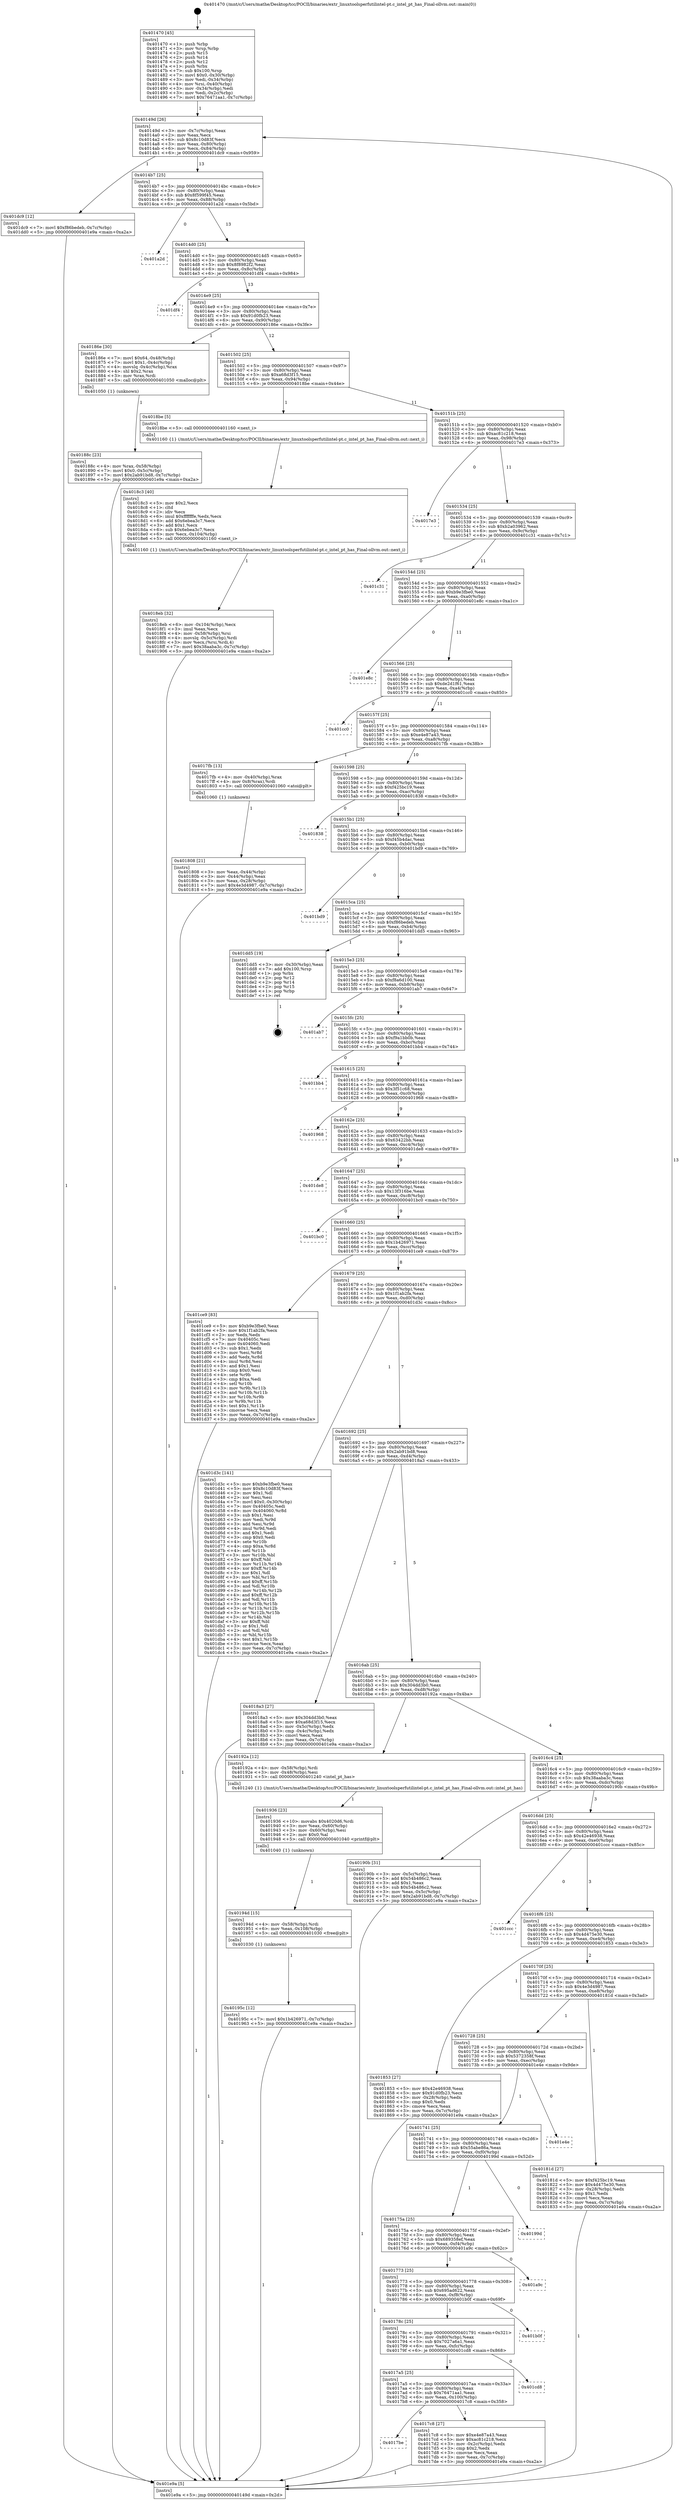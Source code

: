 digraph "0x401470" {
  label = "0x401470 (/mnt/c/Users/mathe/Desktop/tcc/POCII/binaries/extr_linuxtoolsperfutilintel-pt.c_intel_pt_has_Final-ollvm.out::main(0))"
  labelloc = "t"
  node[shape=record]

  Entry [label="",width=0.3,height=0.3,shape=circle,fillcolor=black,style=filled]
  "0x40149d" [label="{
     0x40149d [26]\l
     | [instrs]\l
     &nbsp;&nbsp;0x40149d \<+3\>: mov -0x7c(%rbp),%eax\l
     &nbsp;&nbsp;0x4014a0 \<+2\>: mov %eax,%ecx\l
     &nbsp;&nbsp;0x4014a2 \<+6\>: sub $0x8c10d83f,%ecx\l
     &nbsp;&nbsp;0x4014a8 \<+3\>: mov %eax,-0x80(%rbp)\l
     &nbsp;&nbsp;0x4014ab \<+6\>: mov %ecx,-0x84(%rbp)\l
     &nbsp;&nbsp;0x4014b1 \<+6\>: je 0000000000401dc9 \<main+0x959\>\l
  }"]
  "0x401dc9" [label="{
     0x401dc9 [12]\l
     | [instrs]\l
     &nbsp;&nbsp;0x401dc9 \<+7\>: movl $0xf86bedeb,-0x7c(%rbp)\l
     &nbsp;&nbsp;0x401dd0 \<+5\>: jmp 0000000000401e9a \<main+0xa2a\>\l
  }"]
  "0x4014b7" [label="{
     0x4014b7 [25]\l
     | [instrs]\l
     &nbsp;&nbsp;0x4014b7 \<+5\>: jmp 00000000004014bc \<main+0x4c\>\l
     &nbsp;&nbsp;0x4014bc \<+3\>: mov -0x80(%rbp),%eax\l
     &nbsp;&nbsp;0x4014bf \<+5\>: sub $0x8f599f45,%eax\l
     &nbsp;&nbsp;0x4014c4 \<+6\>: mov %eax,-0x88(%rbp)\l
     &nbsp;&nbsp;0x4014ca \<+6\>: je 0000000000401a2d \<main+0x5bd\>\l
  }"]
  Exit [label="",width=0.3,height=0.3,shape=circle,fillcolor=black,style=filled,peripheries=2]
  "0x401a2d" [label="{
     0x401a2d\l
  }", style=dashed]
  "0x4014d0" [label="{
     0x4014d0 [25]\l
     | [instrs]\l
     &nbsp;&nbsp;0x4014d0 \<+5\>: jmp 00000000004014d5 \<main+0x65\>\l
     &nbsp;&nbsp;0x4014d5 \<+3\>: mov -0x80(%rbp),%eax\l
     &nbsp;&nbsp;0x4014d8 \<+5\>: sub $0x8f8982f2,%eax\l
     &nbsp;&nbsp;0x4014dd \<+6\>: mov %eax,-0x8c(%rbp)\l
     &nbsp;&nbsp;0x4014e3 \<+6\>: je 0000000000401df4 \<main+0x984\>\l
  }"]
  "0x40195c" [label="{
     0x40195c [12]\l
     | [instrs]\l
     &nbsp;&nbsp;0x40195c \<+7\>: movl $0x1b426971,-0x7c(%rbp)\l
     &nbsp;&nbsp;0x401963 \<+5\>: jmp 0000000000401e9a \<main+0xa2a\>\l
  }"]
  "0x401df4" [label="{
     0x401df4\l
  }", style=dashed]
  "0x4014e9" [label="{
     0x4014e9 [25]\l
     | [instrs]\l
     &nbsp;&nbsp;0x4014e9 \<+5\>: jmp 00000000004014ee \<main+0x7e\>\l
     &nbsp;&nbsp;0x4014ee \<+3\>: mov -0x80(%rbp),%eax\l
     &nbsp;&nbsp;0x4014f1 \<+5\>: sub $0x91d0fb23,%eax\l
     &nbsp;&nbsp;0x4014f6 \<+6\>: mov %eax,-0x90(%rbp)\l
     &nbsp;&nbsp;0x4014fc \<+6\>: je 000000000040186e \<main+0x3fe\>\l
  }"]
  "0x40194d" [label="{
     0x40194d [15]\l
     | [instrs]\l
     &nbsp;&nbsp;0x40194d \<+4\>: mov -0x58(%rbp),%rdi\l
     &nbsp;&nbsp;0x401951 \<+6\>: mov %eax,-0x108(%rbp)\l
     &nbsp;&nbsp;0x401957 \<+5\>: call 0000000000401030 \<free@plt\>\l
     | [calls]\l
     &nbsp;&nbsp;0x401030 \{1\} (unknown)\l
  }"]
  "0x40186e" [label="{
     0x40186e [30]\l
     | [instrs]\l
     &nbsp;&nbsp;0x40186e \<+7\>: movl $0x64,-0x48(%rbp)\l
     &nbsp;&nbsp;0x401875 \<+7\>: movl $0x1,-0x4c(%rbp)\l
     &nbsp;&nbsp;0x40187c \<+4\>: movslq -0x4c(%rbp),%rax\l
     &nbsp;&nbsp;0x401880 \<+4\>: shl $0x2,%rax\l
     &nbsp;&nbsp;0x401884 \<+3\>: mov %rax,%rdi\l
     &nbsp;&nbsp;0x401887 \<+5\>: call 0000000000401050 \<malloc@plt\>\l
     | [calls]\l
     &nbsp;&nbsp;0x401050 \{1\} (unknown)\l
  }"]
  "0x401502" [label="{
     0x401502 [25]\l
     | [instrs]\l
     &nbsp;&nbsp;0x401502 \<+5\>: jmp 0000000000401507 \<main+0x97\>\l
     &nbsp;&nbsp;0x401507 \<+3\>: mov -0x80(%rbp),%eax\l
     &nbsp;&nbsp;0x40150a \<+5\>: sub $0xa68d3f15,%eax\l
     &nbsp;&nbsp;0x40150f \<+6\>: mov %eax,-0x94(%rbp)\l
     &nbsp;&nbsp;0x401515 \<+6\>: je 00000000004018be \<main+0x44e\>\l
  }"]
  "0x401936" [label="{
     0x401936 [23]\l
     | [instrs]\l
     &nbsp;&nbsp;0x401936 \<+10\>: movabs $0x4020d6,%rdi\l
     &nbsp;&nbsp;0x401940 \<+3\>: mov %eax,-0x60(%rbp)\l
     &nbsp;&nbsp;0x401943 \<+3\>: mov -0x60(%rbp),%esi\l
     &nbsp;&nbsp;0x401946 \<+2\>: mov $0x0,%al\l
     &nbsp;&nbsp;0x401948 \<+5\>: call 0000000000401040 \<printf@plt\>\l
     | [calls]\l
     &nbsp;&nbsp;0x401040 \{1\} (unknown)\l
  }"]
  "0x4018be" [label="{
     0x4018be [5]\l
     | [instrs]\l
     &nbsp;&nbsp;0x4018be \<+5\>: call 0000000000401160 \<next_i\>\l
     | [calls]\l
     &nbsp;&nbsp;0x401160 \{1\} (/mnt/c/Users/mathe/Desktop/tcc/POCII/binaries/extr_linuxtoolsperfutilintel-pt.c_intel_pt_has_Final-ollvm.out::next_i)\l
  }"]
  "0x40151b" [label="{
     0x40151b [25]\l
     | [instrs]\l
     &nbsp;&nbsp;0x40151b \<+5\>: jmp 0000000000401520 \<main+0xb0\>\l
     &nbsp;&nbsp;0x401520 \<+3\>: mov -0x80(%rbp),%eax\l
     &nbsp;&nbsp;0x401523 \<+5\>: sub $0xac81c218,%eax\l
     &nbsp;&nbsp;0x401528 \<+6\>: mov %eax,-0x98(%rbp)\l
     &nbsp;&nbsp;0x40152e \<+6\>: je 00000000004017e3 \<main+0x373\>\l
  }"]
  "0x4018eb" [label="{
     0x4018eb [32]\l
     | [instrs]\l
     &nbsp;&nbsp;0x4018eb \<+6\>: mov -0x104(%rbp),%ecx\l
     &nbsp;&nbsp;0x4018f1 \<+3\>: imul %eax,%ecx\l
     &nbsp;&nbsp;0x4018f4 \<+4\>: mov -0x58(%rbp),%rsi\l
     &nbsp;&nbsp;0x4018f8 \<+4\>: movslq -0x5c(%rbp),%rdi\l
     &nbsp;&nbsp;0x4018fc \<+3\>: mov %ecx,(%rsi,%rdi,4)\l
     &nbsp;&nbsp;0x4018ff \<+7\>: movl $0x38aaba3c,-0x7c(%rbp)\l
     &nbsp;&nbsp;0x401906 \<+5\>: jmp 0000000000401e9a \<main+0xa2a\>\l
  }"]
  "0x4017e3" [label="{
     0x4017e3\l
  }", style=dashed]
  "0x401534" [label="{
     0x401534 [25]\l
     | [instrs]\l
     &nbsp;&nbsp;0x401534 \<+5\>: jmp 0000000000401539 \<main+0xc9\>\l
     &nbsp;&nbsp;0x401539 \<+3\>: mov -0x80(%rbp),%eax\l
     &nbsp;&nbsp;0x40153c \<+5\>: sub $0xb2a03962,%eax\l
     &nbsp;&nbsp;0x401541 \<+6\>: mov %eax,-0x9c(%rbp)\l
     &nbsp;&nbsp;0x401547 \<+6\>: je 0000000000401c31 \<main+0x7c1\>\l
  }"]
  "0x4018c3" [label="{
     0x4018c3 [40]\l
     | [instrs]\l
     &nbsp;&nbsp;0x4018c3 \<+5\>: mov $0x2,%ecx\l
     &nbsp;&nbsp;0x4018c8 \<+1\>: cltd\l
     &nbsp;&nbsp;0x4018c9 \<+2\>: idiv %ecx\l
     &nbsp;&nbsp;0x4018cb \<+6\>: imul $0xfffffffe,%edx,%ecx\l
     &nbsp;&nbsp;0x4018d1 \<+6\>: add $0x6ebea3c7,%ecx\l
     &nbsp;&nbsp;0x4018d7 \<+3\>: add $0x1,%ecx\l
     &nbsp;&nbsp;0x4018da \<+6\>: sub $0x6ebea3c7,%ecx\l
     &nbsp;&nbsp;0x4018e0 \<+6\>: mov %ecx,-0x104(%rbp)\l
     &nbsp;&nbsp;0x4018e6 \<+5\>: call 0000000000401160 \<next_i\>\l
     | [calls]\l
     &nbsp;&nbsp;0x401160 \{1\} (/mnt/c/Users/mathe/Desktop/tcc/POCII/binaries/extr_linuxtoolsperfutilintel-pt.c_intel_pt_has_Final-ollvm.out::next_i)\l
  }"]
  "0x401c31" [label="{
     0x401c31\l
  }", style=dashed]
  "0x40154d" [label="{
     0x40154d [25]\l
     | [instrs]\l
     &nbsp;&nbsp;0x40154d \<+5\>: jmp 0000000000401552 \<main+0xe2\>\l
     &nbsp;&nbsp;0x401552 \<+3\>: mov -0x80(%rbp),%eax\l
     &nbsp;&nbsp;0x401555 \<+5\>: sub $0xb9e3fbe0,%eax\l
     &nbsp;&nbsp;0x40155a \<+6\>: mov %eax,-0xa0(%rbp)\l
     &nbsp;&nbsp;0x401560 \<+6\>: je 0000000000401e8c \<main+0xa1c\>\l
  }"]
  "0x40188c" [label="{
     0x40188c [23]\l
     | [instrs]\l
     &nbsp;&nbsp;0x40188c \<+4\>: mov %rax,-0x58(%rbp)\l
     &nbsp;&nbsp;0x401890 \<+7\>: movl $0x0,-0x5c(%rbp)\l
     &nbsp;&nbsp;0x401897 \<+7\>: movl $0x2ab91bd8,-0x7c(%rbp)\l
     &nbsp;&nbsp;0x40189e \<+5\>: jmp 0000000000401e9a \<main+0xa2a\>\l
  }"]
  "0x401e8c" [label="{
     0x401e8c\l
  }", style=dashed]
  "0x401566" [label="{
     0x401566 [25]\l
     | [instrs]\l
     &nbsp;&nbsp;0x401566 \<+5\>: jmp 000000000040156b \<main+0xfb\>\l
     &nbsp;&nbsp;0x40156b \<+3\>: mov -0x80(%rbp),%eax\l
     &nbsp;&nbsp;0x40156e \<+5\>: sub $0xde2d1f61,%eax\l
     &nbsp;&nbsp;0x401573 \<+6\>: mov %eax,-0xa4(%rbp)\l
     &nbsp;&nbsp;0x401579 \<+6\>: je 0000000000401cc0 \<main+0x850\>\l
  }"]
  "0x401808" [label="{
     0x401808 [21]\l
     | [instrs]\l
     &nbsp;&nbsp;0x401808 \<+3\>: mov %eax,-0x44(%rbp)\l
     &nbsp;&nbsp;0x40180b \<+3\>: mov -0x44(%rbp),%eax\l
     &nbsp;&nbsp;0x40180e \<+3\>: mov %eax,-0x28(%rbp)\l
     &nbsp;&nbsp;0x401811 \<+7\>: movl $0x4e3d4987,-0x7c(%rbp)\l
     &nbsp;&nbsp;0x401818 \<+5\>: jmp 0000000000401e9a \<main+0xa2a\>\l
  }"]
  "0x401cc0" [label="{
     0x401cc0\l
  }", style=dashed]
  "0x40157f" [label="{
     0x40157f [25]\l
     | [instrs]\l
     &nbsp;&nbsp;0x40157f \<+5\>: jmp 0000000000401584 \<main+0x114\>\l
     &nbsp;&nbsp;0x401584 \<+3\>: mov -0x80(%rbp),%eax\l
     &nbsp;&nbsp;0x401587 \<+5\>: sub $0xe4e87a43,%eax\l
     &nbsp;&nbsp;0x40158c \<+6\>: mov %eax,-0xa8(%rbp)\l
     &nbsp;&nbsp;0x401592 \<+6\>: je 00000000004017fb \<main+0x38b\>\l
  }"]
  "0x401470" [label="{
     0x401470 [45]\l
     | [instrs]\l
     &nbsp;&nbsp;0x401470 \<+1\>: push %rbp\l
     &nbsp;&nbsp;0x401471 \<+3\>: mov %rsp,%rbp\l
     &nbsp;&nbsp;0x401474 \<+2\>: push %r15\l
     &nbsp;&nbsp;0x401476 \<+2\>: push %r14\l
     &nbsp;&nbsp;0x401478 \<+2\>: push %r12\l
     &nbsp;&nbsp;0x40147a \<+1\>: push %rbx\l
     &nbsp;&nbsp;0x40147b \<+7\>: sub $0x100,%rsp\l
     &nbsp;&nbsp;0x401482 \<+7\>: movl $0x0,-0x30(%rbp)\l
     &nbsp;&nbsp;0x401489 \<+3\>: mov %edi,-0x34(%rbp)\l
     &nbsp;&nbsp;0x40148c \<+4\>: mov %rsi,-0x40(%rbp)\l
     &nbsp;&nbsp;0x401490 \<+3\>: mov -0x34(%rbp),%edi\l
     &nbsp;&nbsp;0x401493 \<+3\>: mov %edi,-0x2c(%rbp)\l
     &nbsp;&nbsp;0x401496 \<+7\>: movl $0x76471aa1,-0x7c(%rbp)\l
  }"]
  "0x4017fb" [label="{
     0x4017fb [13]\l
     | [instrs]\l
     &nbsp;&nbsp;0x4017fb \<+4\>: mov -0x40(%rbp),%rax\l
     &nbsp;&nbsp;0x4017ff \<+4\>: mov 0x8(%rax),%rdi\l
     &nbsp;&nbsp;0x401803 \<+5\>: call 0000000000401060 \<atoi@plt\>\l
     | [calls]\l
     &nbsp;&nbsp;0x401060 \{1\} (unknown)\l
  }"]
  "0x401598" [label="{
     0x401598 [25]\l
     | [instrs]\l
     &nbsp;&nbsp;0x401598 \<+5\>: jmp 000000000040159d \<main+0x12d\>\l
     &nbsp;&nbsp;0x40159d \<+3\>: mov -0x80(%rbp),%eax\l
     &nbsp;&nbsp;0x4015a0 \<+5\>: sub $0xf425bc19,%eax\l
     &nbsp;&nbsp;0x4015a5 \<+6\>: mov %eax,-0xac(%rbp)\l
     &nbsp;&nbsp;0x4015ab \<+6\>: je 0000000000401838 \<main+0x3c8\>\l
  }"]
  "0x401e9a" [label="{
     0x401e9a [5]\l
     | [instrs]\l
     &nbsp;&nbsp;0x401e9a \<+5\>: jmp 000000000040149d \<main+0x2d\>\l
  }"]
  "0x401838" [label="{
     0x401838\l
  }", style=dashed]
  "0x4015b1" [label="{
     0x4015b1 [25]\l
     | [instrs]\l
     &nbsp;&nbsp;0x4015b1 \<+5\>: jmp 00000000004015b6 \<main+0x146\>\l
     &nbsp;&nbsp;0x4015b6 \<+3\>: mov -0x80(%rbp),%eax\l
     &nbsp;&nbsp;0x4015b9 \<+5\>: sub $0xf45b4dac,%eax\l
     &nbsp;&nbsp;0x4015be \<+6\>: mov %eax,-0xb0(%rbp)\l
     &nbsp;&nbsp;0x4015c4 \<+6\>: je 0000000000401bd9 \<main+0x769\>\l
  }"]
  "0x4017be" [label="{
     0x4017be\l
  }", style=dashed]
  "0x401bd9" [label="{
     0x401bd9\l
  }", style=dashed]
  "0x4015ca" [label="{
     0x4015ca [25]\l
     | [instrs]\l
     &nbsp;&nbsp;0x4015ca \<+5\>: jmp 00000000004015cf \<main+0x15f\>\l
     &nbsp;&nbsp;0x4015cf \<+3\>: mov -0x80(%rbp),%eax\l
     &nbsp;&nbsp;0x4015d2 \<+5\>: sub $0xf86bedeb,%eax\l
     &nbsp;&nbsp;0x4015d7 \<+6\>: mov %eax,-0xb4(%rbp)\l
     &nbsp;&nbsp;0x4015dd \<+6\>: je 0000000000401dd5 \<main+0x965\>\l
  }"]
  "0x4017c8" [label="{
     0x4017c8 [27]\l
     | [instrs]\l
     &nbsp;&nbsp;0x4017c8 \<+5\>: mov $0xe4e87a43,%eax\l
     &nbsp;&nbsp;0x4017cd \<+5\>: mov $0xac81c218,%ecx\l
     &nbsp;&nbsp;0x4017d2 \<+3\>: mov -0x2c(%rbp),%edx\l
     &nbsp;&nbsp;0x4017d5 \<+3\>: cmp $0x2,%edx\l
     &nbsp;&nbsp;0x4017d8 \<+3\>: cmovne %ecx,%eax\l
     &nbsp;&nbsp;0x4017db \<+3\>: mov %eax,-0x7c(%rbp)\l
     &nbsp;&nbsp;0x4017de \<+5\>: jmp 0000000000401e9a \<main+0xa2a\>\l
  }"]
  "0x401dd5" [label="{
     0x401dd5 [19]\l
     | [instrs]\l
     &nbsp;&nbsp;0x401dd5 \<+3\>: mov -0x30(%rbp),%eax\l
     &nbsp;&nbsp;0x401dd8 \<+7\>: add $0x100,%rsp\l
     &nbsp;&nbsp;0x401ddf \<+1\>: pop %rbx\l
     &nbsp;&nbsp;0x401de0 \<+2\>: pop %r12\l
     &nbsp;&nbsp;0x401de2 \<+2\>: pop %r14\l
     &nbsp;&nbsp;0x401de4 \<+2\>: pop %r15\l
     &nbsp;&nbsp;0x401de6 \<+1\>: pop %rbp\l
     &nbsp;&nbsp;0x401de7 \<+1\>: ret\l
  }"]
  "0x4015e3" [label="{
     0x4015e3 [25]\l
     | [instrs]\l
     &nbsp;&nbsp;0x4015e3 \<+5\>: jmp 00000000004015e8 \<main+0x178\>\l
     &nbsp;&nbsp;0x4015e8 \<+3\>: mov -0x80(%rbp),%eax\l
     &nbsp;&nbsp;0x4015eb \<+5\>: sub $0xf8a6d100,%eax\l
     &nbsp;&nbsp;0x4015f0 \<+6\>: mov %eax,-0xb8(%rbp)\l
     &nbsp;&nbsp;0x4015f6 \<+6\>: je 0000000000401ab7 \<main+0x647\>\l
  }"]
  "0x4017a5" [label="{
     0x4017a5 [25]\l
     | [instrs]\l
     &nbsp;&nbsp;0x4017a5 \<+5\>: jmp 00000000004017aa \<main+0x33a\>\l
     &nbsp;&nbsp;0x4017aa \<+3\>: mov -0x80(%rbp),%eax\l
     &nbsp;&nbsp;0x4017ad \<+5\>: sub $0x76471aa1,%eax\l
     &nbsp;&nbsp;0x4017b2 \<+6\>: mov %eax,-0x100(%rbp)\l
     &nbsp;&nbsp;0x4017b8 \<+6\>: je 00000000004017c8 \<main+0x358\>\l
  }"]
  "0x401ab7" [label="{
     0x401ab7\l
  }", style=dashed]
  "0x4015fc" [label="{
     0x4015fc [25]\l
     | [instrs]\l
     &nbsp;&nbsp;0x4015fc \<+5\>: jmp 0000000000401601 \<main+0x191\>\l
     &nbsp;&nbsp;0x401601 \<+3\>: mov -0x80(%rbp),%eax\l
     &nbsp;&nbsp;0x401604 \<+5\>: sub $0xf9a1bb0b,%eax\l
     &nbsp;&nbsp;0x401609 \<+6\>: mov %eax,-0xbc(%rbp)\l
     &nbsp;&nbsp;0x40160f \<+6\>: je 0000000000401bb4 \<main+0x744\>\l
  }"]
  "0x401cd8" [label="{
     0x401cd8\l
  }", style=dashed]
  "0x401bb4" [label="{
     0x401bb4\l
  }", style=dashed]
  "0x401615" [label="{
     0x401615 [25]\l
     | [instrs]\l
     &nbsp;&nbsp;0x401615 \<+5\>: jmp 000000000040161a \<main+0x1aa\>\l
     &nbsp;&nbsp;0x40161a \<+3\>: mov -0x80(%rbp),%eax\l
     &nbsp;&nbsp;0x40161d \<+5\>: sub $0x3f51c68,%eax\l
     &nbsp;&nbsp;0x401622 \<+6\>: mov %eax,-0xc0(%rbp)\l
     &nbsp;&nbsp;0x401628 \<+6\>: je 0000000000401968 \<main+0x4f8\>\l
  }"]
  "0x40178c" [label="{
     0x40178c [25]\l
     | [instrs]\l
     &nbsp;&nbsp;0x40178c \<+5\>: jmp 0000000000401791 \<main+0x321\>\l
     &nbsp;&nbsp;0x401791 \<+3\>: mov -0x80(%rbp),%eax\l
     &nbsp;&nbsp;0x401794 \<+5\>: sub $0x7027a6a1,%eax\l
     &nbsp;&nbsp;0x401799 \<+6\>: mov %eax,-0xfc(%rbp)\l
     &nbsp;&nbsp;0x40179f \<+6\>: je 0000000000401cd8 \<main+0x868\>\l
  }"]
  "0x401968" [label="{
     0x401968\l
  }", style=dashed]
  "0x40162e" [label="{
     0x40162e [25]\l
     | [instrs]\l
     &nbsp;&nbsp;0x40162e \<+5\>: jmp 0000000000401633 \<main+0x1c3\>\l
     &nbsp;&nbsp;0x401633 \<+3\>: mov -0x80(%rbp),%eax\l
     &nbsp;&nbsp;0x401636 \<+5\>: sub $0x63422bb,%eax\l
     &nbsp;&nbsp;0x40163b \<+6\>: mov %eax,-0xc4(%rbp)\l
     &nbsp;&nbsp;0x401641 \<+6\>: je 0000000000401de8 \<main+0x978\>\l
  }"]
  "0x401b0f" [label="{
     0x401b0f\l
  }", style=dashed]
  "0x401de8" [label="{
     0x401de8\l
  }", style=dashed]
  "0x401647" [label="{
     0x401647 [25]\l
     | [instrs]\l
     &nbsp;&nbsp;0x401647 \<+5\>: jmp 000000000040164c \<main+0x1dc\>\l
     &nbsp;&nbsp;0x40164c \<+3\>: mov -0x80(%rbp),%eax\l
     &nbsp;&nbsp;0x40164f \<+5\>: sub $0x13f316be,%eax\l
     &nbsp;&nbsp;0x401654 \<+6\>: mov %eax,-0xc8(%rbp)\l
     &nbsp;&nbsp;0x40165a \<+6\>: je 0000000000401bc0 \<main+0x750\>\l
  }"]
  "0x401773" [label="{
     0x401773 [25]\l
     | [instrs]\l
     &nbsp;&nbsp;0x401773 \<+5\>: jmp 0000000000401778 \<main+0x308\>\l
     &nbsp;&nbsp;0x401778 \<+3\>: mov -0x80(%rbp),%eax\l
     &nbsp;&nbsp;0x40177b \<+5\>: sub $0x695ad622,%eax\l
     &nbsp;&nbsp;0x401780 \<+6\>: mov %eax,-0xf8(%rbp)\l
     &nbsp;&nbsp;0x401786 \<+6\>: je 0000000000401b0f \<main+0x69f\>\l
  }"]
  "0x401bc0" [label="{
     0x401bc0\l
  }", style=dashed]
  "0x401660" [label="{
     0x401660 [25]\l
     | [instrs]\l
     &nbsp;&nbsp;0x401660 \<+5\>: jmp 0000000000401665 \<main+0x1f5\>\l
     &nbsp;&nbsp;0x401665 \<+3\>: mov -0x80(%rbp),%eax\l
     &nbsp;&nbsp;0x401668 \<+5\>: sub $0x1b426971,%eax\l
     &nbsp;&nbsp;0x40166d \<+6\>: mov %eax,-0xcc(%rbp)\l
     &nbsp;&nbsp;0x401673 \<+6\>: je 0000000000401ce9 \<main+0x879\>\l
  }"]
  "0x401a9c" [label="{
     0x401a9c\l
  }", style=dashed]
  "0x401ce9" [label="{
     0x401ce9 [83]\l
     | [instrs]\l
     &nbsp;&nbsp;0x401ce9 \<+5\>: mov $0xb9e3fbe0,%eax\l
     &nbsp;&nbsp;0x401cee \<+5\>: mov $0x1f1ab2fa,%ecx\l
     &nbsp;&nbsp;0x401cf3 \<+2\>: xor %edx,%edx\l
     &nbsp;&nbsp;0x401cf5 \<+7\>: mov 0x40405c,%esi\l
     &nbsp;&nbsp;0x401cfc \<+7\>: mov 0x404060,%edi\l
     &nbsp;&nbsp;0x401d03 \<+3\>: sub $0x1,%edx\l
     &nbsp;&nbsp;0x401d06 \<+3\>: mov %esi,%r8d\l
     &nbsp;&nbsp;0x401d09 \<+3\>: add %edx,%r8d\l
     &nbsp;&nbsp;0x401d0c \<+4\>: imul %r8d,%esi\l
     &nbsp;&nbsp;0x401d10 \<+3\>: and $0x1,%esi\l
     &nbsp;&nbsp;0x401d13 \<+3\>: cmp $0x0,%esi\l
     &nbsp;&nbsp;0x401d16 \<+4\>: sete %r9b\l
     &nbsp;&nbsp;0x401d1a \<+3\>: cmp $0xa,%edi\l
     &nbsp;&nbsp;0x401d1d \<+4\>: setl %r10b\l
     &nbsp;&nbsp;0x401d21 \<+3\>: mov %r9b,%r11b\l
     &nbsp;&nbsp;0x401d24 \<+3\>: and %r10b,%r11b\l
     &nbsp;&nbsp;0x401d27 \<+3\>: xor %r10b,%r9b\l
     &nbsp;&nbsp;0x401d2a \<+3\>: or %r9b,%r11b\l
     &nbsp;&nbsp;0x401d2d \<+4\>: test $0x1,%r11b\l
     &nbsp;&nbsp;0x401d31 \<+3\>: cmovne %ecx,%eax\l
     &nbsp;&nbsp;0x401d34 \<+3\>: mov %eax,-0x7c(%rbp)\l
     &nbsp;&nbsp;0x401d37 \<+5\>: jmp 0000000000401e9a \<main+0xa2a\>\l
  }"]
  "0x401679" [label="{
     0x401679 [25]\l
     | [instrs]\l
     &nbsp;&nbsp;0x401679 \<+5\>: jmp 000000000040167e \<main+0x20e\>\l
     &nbsp;&nbsp;0x40167e \<+3\>: mov -0x80(%rbp),%eax\l
     &nbsp;&nbsp;0x401681 \<+5\>: sub $0x1f1ab2fa,%eax\l
     &nbsp;&nbsp;0x401686 \<+6\>: mov %eax,-0xd0(%rbp)\l
     &nbsp;&nbsp;0x40168c \<+6\>: je 0000000000401d3c \<main+0x8cc\>\l
  }"]
  "0x40175a" [label="{
     0x40175a [25]\l
     | [instrs]\l
     &nbsp;&nbsp;0x40175a \<+5\>: jmp 000000000040175f \<main+0x2ef\>\l
     &nbsp;&nbsp;0x40175f \<+3\>: mov -0x80(%rbp),%eax\l
     &nbsp;&nbsp;0x401762 \<+5\>: sub $0x689358ef,%eax\l
     &nbsp;&nbsp;0x401767 \<+6\>: mov %eax,-0xf4(%rbp)\l
     &nbsp;&nbsp;0x40176d \<+6\>: je 0000000000401a9c \<main+0x62c\>\l
  }"]
  "0x401d3c" [label="{
     0x401d3c [141]\l
     | [instrs]\l
     &nbsp;&nbsp;0x401d3c \<+5\>: mov $0xb9e3fbe0,%eax\l
     &nbsp;&nbsp;0x401d41 \<+5\>: mov $0x8c10d83f,%ecx\l
     &nbsp;&nbsp;0x401d46 \<+2\>: mov $0x1,%dl\l
     &nbsp;&nbsp;0x401d48 \<+2\>: xor %esi,%esi\l
     &nbsp;&nbsp;0x401d4a \<+7\>: movl $0x0,-0x30(%rbp)\l
     &nbsp;&nbsp;0x401d51 \<+7\>: mov 0x40405c,%edi\l
     &nbsp;&nbsp;0x401d58 \<+8\>: mov 0x404060,%r8d\l
     &nbsp;&nbsp;0x401d60 \<+3\>: sub $0x1,%esi\l
     &nbsp;&nbsp;0x401d63 \<+3\>: mov %edi,%r9d\l
     &nbsp;&nbsp;0x401d66 \<+3\>: add %esi,%r9d\l
     &nbsp;&nbsp;0x401d69 \<+4\>: imul %r9d,%edi\l
     &nbsp;&nbsp;0x401d6d \<+3\>: and $0x1,%edi\l
     &nbsp;&nbsp;0x401d70 \<+3\>: cmp $0x0,%edi\l
     &nbsp;&nbsp;0x401d73 \<+4\>: sete %r10b\l
     &nbsp;&nbsp;0x401d77 \<+4\>: cmp $0xa,%r8d\l
     &nbsp;&nbsp;0x401d7b \<+4\>: setl %r11b\l
     &nbsp;&nbsp;0x401d7f \<+3\>: mov %r10b,%bl\l
     &nbsp;&nbsp;0x401d82 \<+3\>: xor $0xff,%bl\l
     &nbsp;&nbsp;0x401d85 \<+3\>: mov %r11b,%r14b\l
     &nbsp;&nbsp;0x401d88 \<+4\>: xor $0xff,%r14b\l
     &nbsp;&nbsp;0x401d8c \<+3\>: xor $0x1,%dl\l
     &nbsp;&nbsp;0x401d8f \<+3\>: mov %bl,%r15b\l
     &nbsp;&nbsp;0x401d92 \<+4\>: and $0xff,%r15b\l
     &nbsp;&nbsp;0x401d96 \<+3\>: and %dl,%r10b\l
     &nbsp;&nbsp;0x401d99 \<+3\>: mov %r14b,%r12b\l
     &nbsp;&nbsp;0x401d9c \<+4\>: and $0xff,%r12b\l
     &nbsp;&nbsp;0x401da0 \<+3\>: and %dl,%r11b\l
     &nbsp;&nbsp;0x401da3 \<+3\>: or %r10b,%r15b\l
     &nbsp;&nbsp;0x401da6 \<+3\>: or %r11b,%r12b\l
     &nbsp;&nbsp;0x401da9 \<+3\>: xor %r12b,%r15b\l
     &nbsp;&nbsp;0x401dac \<+3\>: or %r14b,%bl\l
     &nbsp;&nbsp;0x401daf \<+3\>: xor $0xff,%bl\l
     &nbsp;&nbsp;0x401db2 \<+3\>: or $0x1,%dl\l
     &nbsp;&nbsp;0x401db5 \<+2\>: and %dl,%bl\l
     &nbsp;&nbsp;0x401db7 \<+3\>: or %bl,%r15b\l
     &nbsp;&nbsp;0x401dba \<+4\>: test $0x1,%r15b\l
     &nbsp;&nbsp;0x401dbe \<+3\>: cmovne %ecx,%eax\l
     &nbsp;&nbsp;0x401dc1 \<+3\>: mov %eax,-0x7c(%rbp)\l
     &nbsp;&nbsp;0x401dc4 \<+5\>: jmp 0000000000401e9a \<main+0xa2a\>\l
  }"]
  "0x401692" [label="{
     0x401692 [25]\l
     | [instrs]\l
     &nbsp;&nbsp;0x401692 \<+5\>: jmp 0000000000401697 \<main+0x227\>\l
     &nbsp;&nbsp;0x401697 \<+3\>: mov -0x80(%rbp),%eax\l
     &nbsp;&nbsp;0x40169a \<+5\>: sub $0x2ab91bd8,%eax\l
     &nbsp;&nbsp;0x40169f \<+6\>: mov %eax,-0xd4(%rbp)\l
     &nbsp;&nbsp;0x4016a5 \<+6\>: je 00000000004018a3 \<main+0x433\>\l
  }"]
  "0x40199d" [label="{
     0x40199d\l
  }", style=dashed]
  "0x4018a3" [label="{
     0x4018a3 [27]\l
     | [instrs]\l
     &nbsp;&nbsp;0x4018a3 \<+5\>: mov $0x304dd3b0,%eax\l
     &nbsp;&nbsp;0x4018a8 \<+5\>: mov $0xa68d3f15,%ecx\l
     &nbsp;&nbsp;0x4018ad \<+3\>: mov -0x5c(%rbp),%edx\l
     &nbsp;&nbsp;0x4018b0 \<+3\>: cmp -0x4c(%rbp),%edx\l
     &nbsp;&nbsp;0x4018b3 \<+3\>: cmovl %ecx,%eax\l
     &nbsp;&nbsp;0x4018b6 \<+3\>: mov %eax,-0x7c(%rbp)\l
     &nbsp;&nbsp;0x4018b9 \<+5\>: jmp 0000000000401e9a \<main+0xa2a\>\l
  }"]
  "0x4016ab" [label="{
     0x4016ab [25]\l
     | [instrs]\l
     &nbsp;&nbsp;0x4016ab \<+5\>: jmp 00000000004016b0 \<main+0x240\>\l
     &nbsp;&nbsp;0x4016b0 \<+3\>: mov -0x80(%rbp),%eax\l
     &nbsp;&nbsp;0x4016b3 \<+5\>: sub $0x304dd3b0,%eax\l
     &nbsp;&nbsp;0x4016b8 \<+6\>: mov %eax,-0xd8(%rbp)\l
     &nbsp;&nbsp;0x4016be \<+6\>: je 000000000040192a \<main+0x4ba\>\l
  }"]
  "0x401741" [label="{
     0x401741 [25]\l
     | [instrs]\l
     &nbsp;&nbsp;0x401741 \<+5\>: jmp 0000000000401746 \<main+0x2d6\>\l
     &nbsp;&nbsp;0x401746 \<+3\>: mov -0x80(%rbp),%eax\l
     &nbsp;&nbsp;0x401749 \<+5\>: sub $0x55abe86a,%eax\l
     &nbsp;&nbsp;0x40174e \<+6\>: mov %eax,-0xf0(%rbp)\l
     &nbsp;&nbsp;0x401754 \<+6\>: je 000000000040199d \<main+0x52d\>\l
  }"]
  "0x40192a" [label="{
     0x40192a [12]\l
     | [instrs]\l
     &nbsp;&nbsp;0x40192a \<+4\>: mov -0x58(%rbp),%rdi\l
     &nbsp;&nbsp;0x40192e \<+3\>: mov -0x48(%rbp),%esi\l
     &nbsp;&nbsp;0x401931 \<+5\>: call 0000000000401240 \<intel_pt_has\>\l
     | [calls]\l
     &nbsp;&nbsp;0x401240 \{1\} (/mnt/c/Users/mathe/Desktop/tcc/POCII/binaries/extr_linuxtoolsperfutilintel-pt.c_intel_pt_has_Final-ollvm.out::intel_pt_has)\l
  }"]
  "0x4016c4" [label="{
     0x4016c4 [25]\l
     | [instrs]\l
     &nbsp;&nbsp;0x4016c4 \<+5\>: jmp 00000000004016c9 \<main+0x259\>\l
     &nbsp;&nbsp;0x4016c9 \<+3\>: mov -0x80(%rbp),%eax\l
     &nbsp;&nbsp;0x4016cc \<+5\>: sub $0x38aaba3c,%eax\l
     &nbsp;&nbsp;0x4016d1 \<+6\>: mov %eax,-0xdc(%rbp)\l
     &nbsp;&nbsp;0x4016d7 \<+6\>: je 000000000040190b \<main+0x49b\>\l
  }"]
  "0x401e4e" [label="{
     0x401e4e\l
  }", style=dashed]
  "0x40190b" [label="{
     0x40190b [31]\l
     | [instrs]\l
     &nbsp;&nbsp;0x40190b \<+3\>: mov -0x5c(%rbp),%eax\l
     &nbsp;&nbsp;0x40190e \<+5\>: add $0x54b486c2,%eax\l
     &nbsp;&nbsp;0x401913 \<+3\>: add $0x1,%eax\l
     &nbsp;&nbsp;0x401916 \<+5\>: sub $0x54b486c2,%eax\l
     &nbsp;&nbsp;0x40191b \<+3\>: mov %eax,-0x5c(%rbp)\l
     &nbsp;&nbsp;0x40191e \<+7\>: movl $0x2ab91bd8,-0x7c(%rbp)\l
     &nbsp;&nbsp;0x401925 \<+5\>: jmp 0000000000401e9a \<main+0xa2a\>\l
  }"]
  "0x4016dd" [label="{
     0x4016dd [25]\l
     | [instrs]\l
     &nbsp;&nbsp;0x4016dd \<+5\>: jmp 00000000004016e2 \<main+0x272\>\l
     &nbsp;&nbsp;0x4016e2 \<+3\>: mov -0x80(%rbp),%eax\l
     &nbsp;&nbsp;0x4016e5 \<+5\>: sub $0x42e46938,%eax\l
     &nbsp;&nbsp;0x4016ea \<+6\>: mov %eax,-0xe0(%rbp)\l
     &nbsp;&nbsp;0x4016f0 \<+6\>: je 0000000000401ccc \<main+0x85c\>\l
  }"]
  "0x401728" [label="{
     0x401728 [25]\l
     | [instrs]\l
     &nbsp;&nbsp;0x401728 \<+5\>: jmp 000000000040172d \<main+0x2bd\>\l
     &nbsp;&nbsp;0x40172d \<+3\>: mov -0x80(%rbp),%eax\l
     &nbsp;&nbsp;0x401730 \<+5\>: sub $0x5372358f,%eax\l
     &nbsp;&nbsp;0x401735 \<+6\>: mov %eax,-0xec(%rbp)\l
     &nbsp;&nbsp;0x40173b \<+6\>: je 0000000000401e4e \<main+0x9de\>\l
  }"]
  "0x401ccc" [label="{
     0x401ccc\l
  }", style=dashed]
  "0x4016f6" [label="{
     0x4016f6 [25]\l
     | [instrs]\l
     &nbsp;&nbsp;0x4016f6 \<+5\>: jmp 00000000004016fb \<main+0x28b\>\l
     &nbsp;&nbsp;0x4016fb \<+3\>: mov -0x80(%rbp),%eax\l
     &nbsp;&nbsp;0x4016fe \<+5\>: sub $0x4d475e30,%eax\l
     &nbsp;&nbsp;0x401703 \<+6\>: mov %eax,-0xe4(%rbp)\l
     &nbsp;&nbsp;0x401709 \<+6\>: je 0000000000401853 \<main+0x3e3\>\l
  }"]
  "0x40181d" [label="{
     0x40181d [27]\l
     | [instrs]\l
     &nbsp;&nbsp;0x40181d \<+5\>: mov $0xf425bc19,%eax\l
     &nbsp;&nbsp;0x401822 \<+5\>: mov $0x4d475e30,%ecx\l
     &nbsp;&nbsp;0x401827 \<+3\>: mov -0x28(%rbp),%edx\l
     &nbsp;&nbsp;0x40182a \<+3\>: cmp $0x1,%edx\l
     &nbsp;&nbsp;0x40182d \<+3\>: cmovl %ecx,%eax\l
     &nbsp;&nbsp;0x401830 \<+3\>: mov %eax,-0x7c(%rbp)\l
     &nbsp;&nbsp;0x401833 \<+5\>: jmp 0000000000401e9a \<main+0xa2a\>\l
  }"]
  "0x401853" [label="{
     0x401853 [27]\l
     | [instrs]\l
     &nbsp;&nbsp;0x401853 \<+5\>: mov $0x42e46938,%eax\l
     &nbsp;&nbsp;0x401858 \<+5\>: mov $0x91d0fb23,%ecx\l
     &nbsp;&nbsp;0x40185d \<+3\>: mov -0x28(%rbp),%edx\l
     &nbsp;&nbsp;0x401860 \<+3\>: cmp $0x0,%edx\l
     &nbsp;&nbsp;0x401863 \<+3\>: cmove %ecx,%eax\l
     &nbsp;&nbsp;0x401866 \<+3\>: mov %eax,-0x7c(%rbp)\l
     &nbsp;&nbsp;0x401869 \<+5\>: jmp 0000000000401e9a \<main+0xa2a\>\l
  }"]
  "0x40170f" [label="{
     0x40170f [25]\l
     | [instrs]\l
     &nbsp;&nbsp;0x40170f \<+5\>: jmp 0000000000401714 \<main+0x2a4\>\l
     &nbsp;&nbsp;0x401714 \<+3\>: mov -0x80(%rbp),%eax\l
     &nbsp;&nbsp;0x401717 \<+5\>: sub $0x4e3d4987,%eax\l
     &nbsp;&nbsp;0x40171c \<+6\>: mov %eax,-0xe8(%rbp)\l
     &nbsp;&nbsp;0x401722 \<+6\>: je 000000000040181d \<main+0x3ad\>\l
  }"]
  Entry -> "0x401470" [label=" 1"]
  "0x40149d" -> "0x401dc9" [label=" 1"]
  "0x40149d" -> "0x4014b7" [label=" 13"]
  "0x401dd5" -> Exit [label=" 1"]
  "0x4014b7" -> "0x401a2d" [label=" 0"]
  "0x4014b7" -> "0x4014d0" [label=" 13"]
  "0x401dc9" -> "0x401e9a" [label=" 1"]
  "0x4014d0" -> "0x401df4" [label=" 0"]
  "0x4014d0" -> "0x4014e9" [label=" 13"]
  "0x401d3c" -> "0x401e9a" [label=" 1"]
  "0x4014e9" -> "0x40186e" [label=" 1"]
  "0x4014e9" -> "0x401502" [label=" 12"]
  "0x401ce9" -> "0x401e9a" [label=" 1"]
  "0x401502" -> "0x4018be" [label=" 1"]
  "0x401502" -> "0x40151b" [label=" 11"]
  "0x40195c" -> "0x401e9a" [label=" 1"]
  "0x40151b" -> "0x4017e3" [label=" 0"]
  "0x40151b" -> "0x401534" [label=" 11"]
  "0x40194d" -> "0x40195c" [label=" 1"]
  "0x401534" -> "0x401c31" [label=" 0"]
  "0x401534" -> "0x40154d" [label=" 11"]
  "0x401936" -> "0x40194d" [label=" 1"]
  "0x40154d" -> "0x401e8c" [label=" 0"]
  "0x40154d" -> "0x401566" [label=" 11"]
  "0x40192a" -> "0x401936" [label=" 1"]
  "0x401566" -> "0x401cc0" [label=" 0"]
  "0x401566" -> "0x40157f" [label=" 11"]
  "0x40190b" -> "0x401e9a" [label=" 1"]
  "0x40157f" -> "0x4017fb" [label=" 1"]
  "0x40157f" -> "0x401598" [label=" 10"]
  "0x4018eb" -> "0x401e9a" [label=" 1"]
  "0x401598" -> "0x401838" [label=" 0"]
  "0x401598" -> "0x4015b1" [label=" 10"]
  "0x4018c3" -> "0x4018eb" [label=" 1"]
  "0x4015b1" -> "0x401bd9" [label=" 0"]
  "0x4015b1" -> "0x4015ca" [label=" 10"]
  "0x4018be" -> "0x4018c3" [label=" 1"]
  "0x4015ca" -> "0x401dd5" [label=" 1"]
  "0x4015ca" -> "0x4015e3" [label=" 9"]
  "0x4018a3" -> "0x401e9a" [label=" 2"]
  "0x4015e3" -> "0x401ab7" [label=" 0"]
  "0x4015e3" -> "0x4015fc" [label=" 9"]
  "0x40186e" -> "0x40188c" [label=" 1"]
  "0x4015fc" -> "0x401bb4" [label=" 0"]
  "0x4015fc" -> "0x401615" [label=" 9"]
  "0x401853" -> "0x401e9a" [label=" 1"]
  "0x401615" -> "0x401968" [label=" 0"]
  "0x401615" -> "0x40162e" [label=" 9"]
  "0x401808" -> "0x401e9a" [label=" 1"]
  "0x40162e" -> "0x401de8" [label=" 0"]
  "0x40162e" -> "0x401647" [label=" 9"]
  "0x4017fb" -> "0x401808" [label=" 1"]
  "0x401647" -> "0x401bc0" [label=" 0"]
  "0x401647" -> "0x401660" [label=" 9"]
  "0x401470" -> "0x40149d" [label=" 1"]
  "0x401660" -> "0x401ce9" [label=" 1"]
  "0x401660" -> "0x401679" [label=" 8"]
  "0x4017c8" -> "0x401e9a" [label=" 1"]
  "0x401679" -> "0x401d3c" [label=" 1"]
  "0x401679" -> "0x401692" [label=" 7"]
  "0x4017a5" -> "0x4017c8" [label=" 1"]
  "0x401692" -> "0x4018a3" [label=" 2"]
  "0x401692" -> "0x4016ab" [label=" 5"]
  "0x40188c" -> "0x401e9a" [label=" 1"]
  "0x4016ab" -> "0x40192a" [label=" 1"]
  "0x4016ab" -> "0x4016c4" [label=" 4"]
  "0x40178c" -> "0x401cd8" [label=" 0"]
  "0x4016c4" -> "0x40190b" [label=" 1"]
  "0x4016c4" -> "0x4016dd" [label=" 3"]
  "0x40181d" -> "0x401e9a" [label=" 1"]
  "0x4016dd" -> "0x401ccc" [label=" 0"]
  "0x4016dd" -> "0x4016f6" [label=" 3"]
  "0x401773" -> "0x401b0f" [label=" 0"]
  "0x4016f6" -> "0x401853" [label=" 1"]
  "0x4016f6" -> "0x40170f" [label=" 2"]
  "0x401e9a" -> "0x40149d" [label=" 13"]
  "0x40170f" -> "0x40181d" [label=" 1"]
  "0x40170f" -> "0x401728" [label=" 1"]
  "0x401773" -> "0x40178c" [label=" 1"]
  "0x401728" -> "0x401e4e" [label=" 0"]
  "0x401728" -> "0x401741" [label=" 1"]
  "0x40178c" -> "0x4017a5" [label=" 1"]
  "0x401741" -> "0x40199d" [label=" 0"]
  "0x401741" -> "0x40175a" [label=" 1"]
  "0x4017a5" -> "0x4017be" [label=" 0"]
  "0x40175a" -> "0x401a9c" [label=" 0"]
  "0x40175a" -> "0x401773" [label=" 1"]
}
